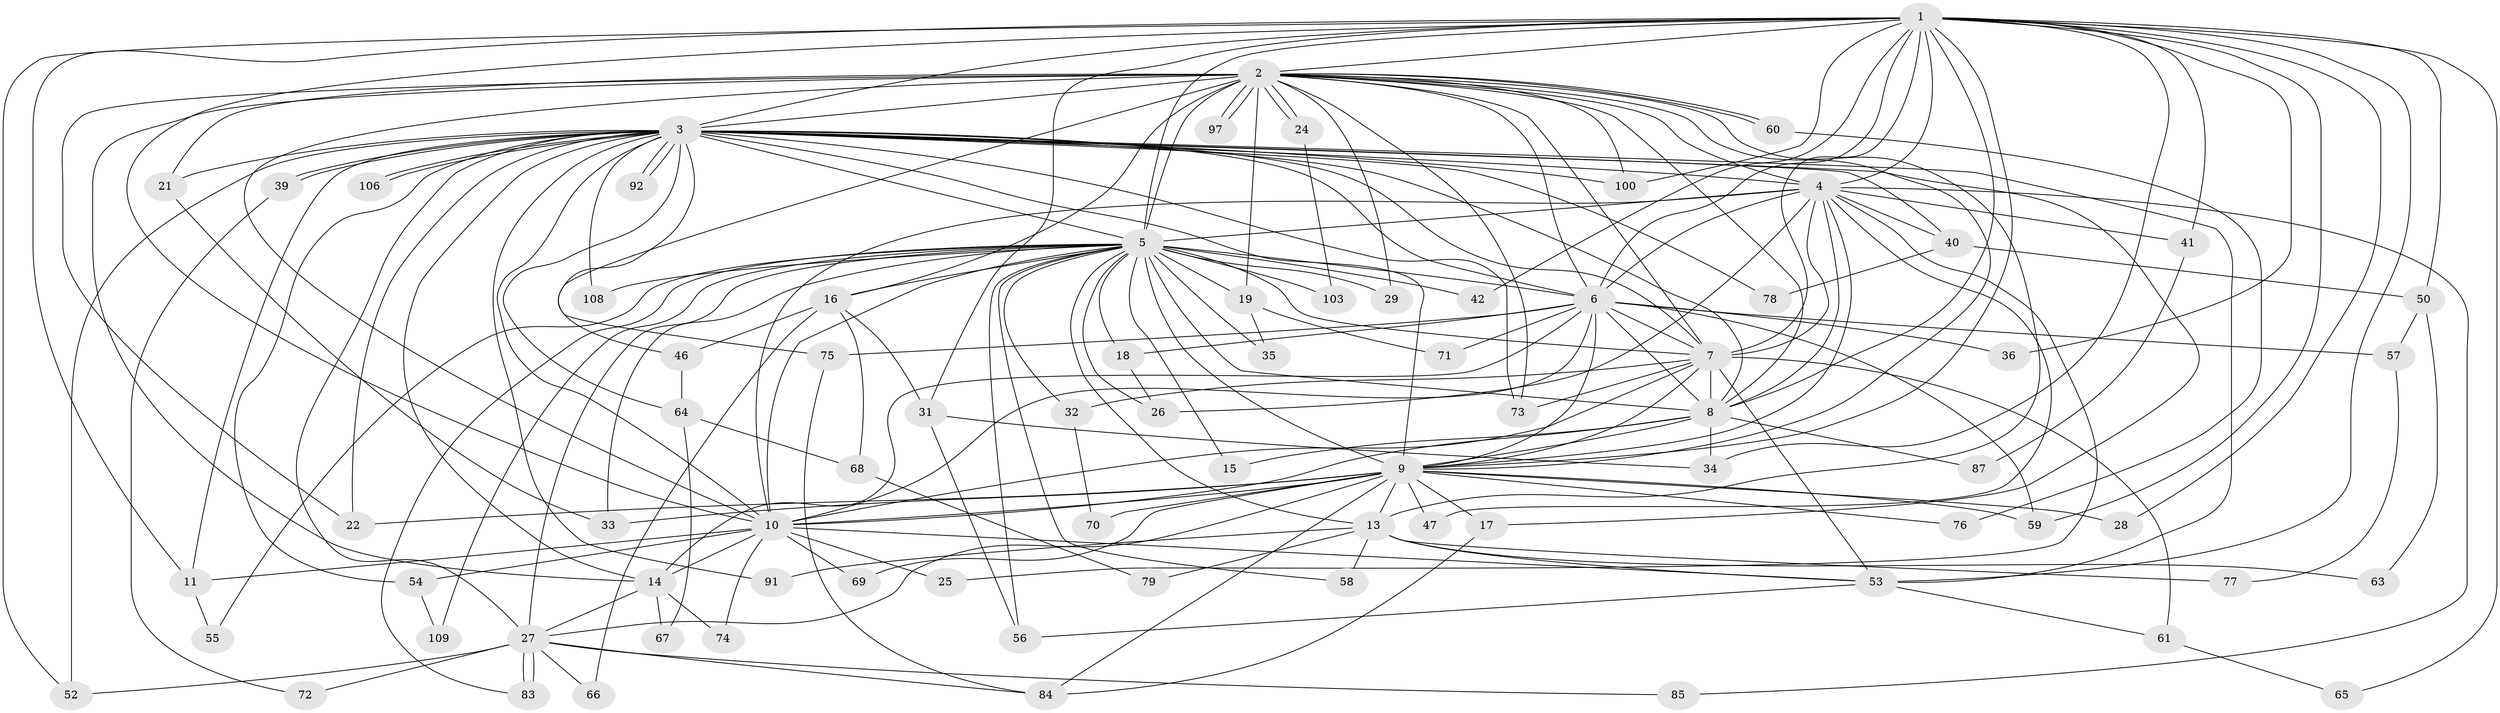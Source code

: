 // original degree distribution, {22: 0.008928571428571428, 26: 0.008928571428571428, 33: 0.008928571428571428, 17: 0.008928571428571428, 32: 0.008928571428571428, 16: 0.008928571428571428, 13: 0.008928571428571428, 12: 0.008928571428571428, 23: 0.008928571428571428, 18: 0.008928571428571428, 4: 0.09821428571428571, 3: 0.24107142857142858, 9: 0.008928571428571428, 7: 0.008928571428571428, 2: 0.5089285714285714, 6: 0.008928571428571428, 5: 0.026785714285714284, 10: 0.008928571428571428}
// Generated by graph-tools (version 1.1) at 2025/17/03/04/25 18:17:24]
// undirected, 78 vertices, 202 edges
graph export_dot {
graph [start="1"]
  node [color=gray90,style=filled];
  1 [super="+62"];
  2 [super="+48"];
  3;
  4 [super="+49+20"];
  5 [super="+12+90+30"];
  6;
  7;
  8;
  9 [super="+23"];
  10;
  11 [super="+43"];
  13;
  14 [super="+37"];
  15;
  16;
  17;
  18;
  19 [super="+44"];
  21;
  22 [super="+93"];
  24;
  25;
  26;
  27 [super="+94+38"];
  28;
  29;
  31;
  32;
  33 [super="+45"];
  34;
  35;
  36;
  39;
  40;
  41;
  42;
  46;
  47;
  50;
  52 [super="+80"];
  53 [super="+89"];
  54;
  55;
  56 [super="+101"];
  57;
  58;
  59 [super="+81"];
  60;
  61;
  63;
  64;
  65;
  66;
  67;
  68;
  69;
  70;
  71;
  72;
  73 [super="+96"];
  74;
  75;
  76;
  77;
  78;
  79;
  83;
  84 [super="+88+105"];
  85;
  87;
  91;
  92;
  97;
  100 [super="+104"];
  103;
  106;
  108;
  109;
  1 -- 2;
  1 -- 3;
  1 -- 4;
  1 -- 5;
  1 -- 6;
  1 -- 7;
  1 -- 8;
  1 -- 9;
  1 -- 10;
  1 -- 11;
  1 -- 28;
  1 -- 31;
  1 -- 36;
  1 -- 41;
  1 -- 42;
  1 -- 50;
  1 -- 52;
  1 -- 53;
  1 -- 65;
  1 -- 100;
  1 -- 59;
  1 -- 34;
  2 -- 3;
  2 -- 4 [weight=2];
  2 -- 5 [weight=4];
  2 -- 6;
  2 -- 7;
  2 -- 8;
  2 -- 9;
  2 -- 10 [weight=2];
  2 -- 16;
  2 -- 19 [weight=2];
  2 -- 21;
  2 -- 24;
  2 -- 24;
  2 -- 29;
  2 -- 46;
  2 -- 60;
  2 -- 60;
  2 -- 73;
  2 -- 97;
  2 -- 97;
  2 -- 100;
  2 -- 13;
  2 -- 14;
  2 -- 22;
  3 -- 4;
  3 -- 5;
  3 -- 6;
  3 -- 7;
  3 -- 8;
  3 -- 9 [weight=2];
  3 -- 10;
  3 -- 14;
  3 -- 17;
  3 -- 21;
  3 -- 22;
  3 -- 27;
  3 -- 39;
  3 -- 39;
  3 -- 40;
  3 -- 54;
  3 -- 64;
  3 -- 73;
  3 -- 75;
  3 -- 78;
  3 -- 91;
  3 -- 92;
  3 -- 92;
  3 -- 100;
  3 -- 106;
  3 -- 106;
  3 -- 108;
  3 -- 52;
  3 -- 53;
  3 -- 11;
  4 -- 5;
  4 -- 6;
  4 -- 7;
  4 -- 8;
  4 -- 9 [weight=2];
  4 -- 10;
  4 -- 25;
  4 -- 40;
  4 -- 41;
  4 -- 47;
  4 -- 85;
  4 -- 26;
  5 -- 6;
  5 -- 7;
  5 -- 8;
  5 -- 9 [weight=3];
  5 -- 10 [weight=2];
  5 -- 13;
  5 -- 15;
  5 -- 16;
  5 -- 18;
  5 -- 19 [weight=3];
  5 -- 26;
  5 -- 29;
  5 -- 32;
  5 -- 33;
  5 -- 35;
  5 -- 42;
  5 -- 55;
  5 -- 56;
  5 -- 58;
  5 -- 103;
  5 -- 108;
  5 -- 83;
  5 -- 27;
  5 -- 109;
  6 -- 7;
  6 -- 8;
  6 -- 9;
  6 -- 10;
  6 -- 14;
  6 -- 18;
  6 -- 36;
  6 -- 57;
  6 -- 59;
  6 -- 71;
  6 -- 75;
  7 -- 8;
  7 -- 9;
  7 -- 10;
  7 -- 32;
  7 -- 61;
  7 -- 73;
  7 -- 53;
  8 -- 9;
  8 -- 10;
  8 -- 15;
  8 -- 34;
  8 -- 87;
  9 -- 10;
  9 -- 13;
  9 -- 17;
  9 -- 22;
  9 -- 27;
  9 -- 33;
  9 -- 47;
  9 -- 59;
  9 -- 69;
  9 -- 76;
  9 -- 84;
  9 -- 28;
  9 -- 70;
  10 -- 11;
  10 -- 25;
  10 -- 53;
  10 -- 54;
  10 -- 69;
  10 -- 74;
  10 -- 14;
  11 -- 55;
  13 -- 58;
  13 -- 63;
  13 -- 77;
  13 -- 79;
  13 -- 91;
  13 -- 53;
  14 -- 67;
  14 -- 74;
  14 -- 27;
  16 -- 31;
  16 -- 46;
  16 -- 66;
  16 -- 68;
  17 -- 84;
  18 -- 26;
  19 -- 35;
  19 -- 71;
  21 -- 33;
  24 -- 103;
  27 -- 52;
  27 -- 72;
  27 -- 83;
  27 -- 83;
  27 -- 85;
  27 -- 84;
  27 -- 66;
  31 -- 34;
  31 -- 56;
  32 -- 70;
  39 -- 72;
  40 -- 50;
  40 -- 78;
  41 -- 87;
  46 -- 64;
  50 -- 57;
  50 -- 63;
  53 -- 61;
  53 -- 56;
  54 -- 109;
  57 -- 77;
  60 -- 76;
  61 -- 65;
  64 -- 67;
  64 -- 68;
  68 -- 79;
  75 -- 84;
}
